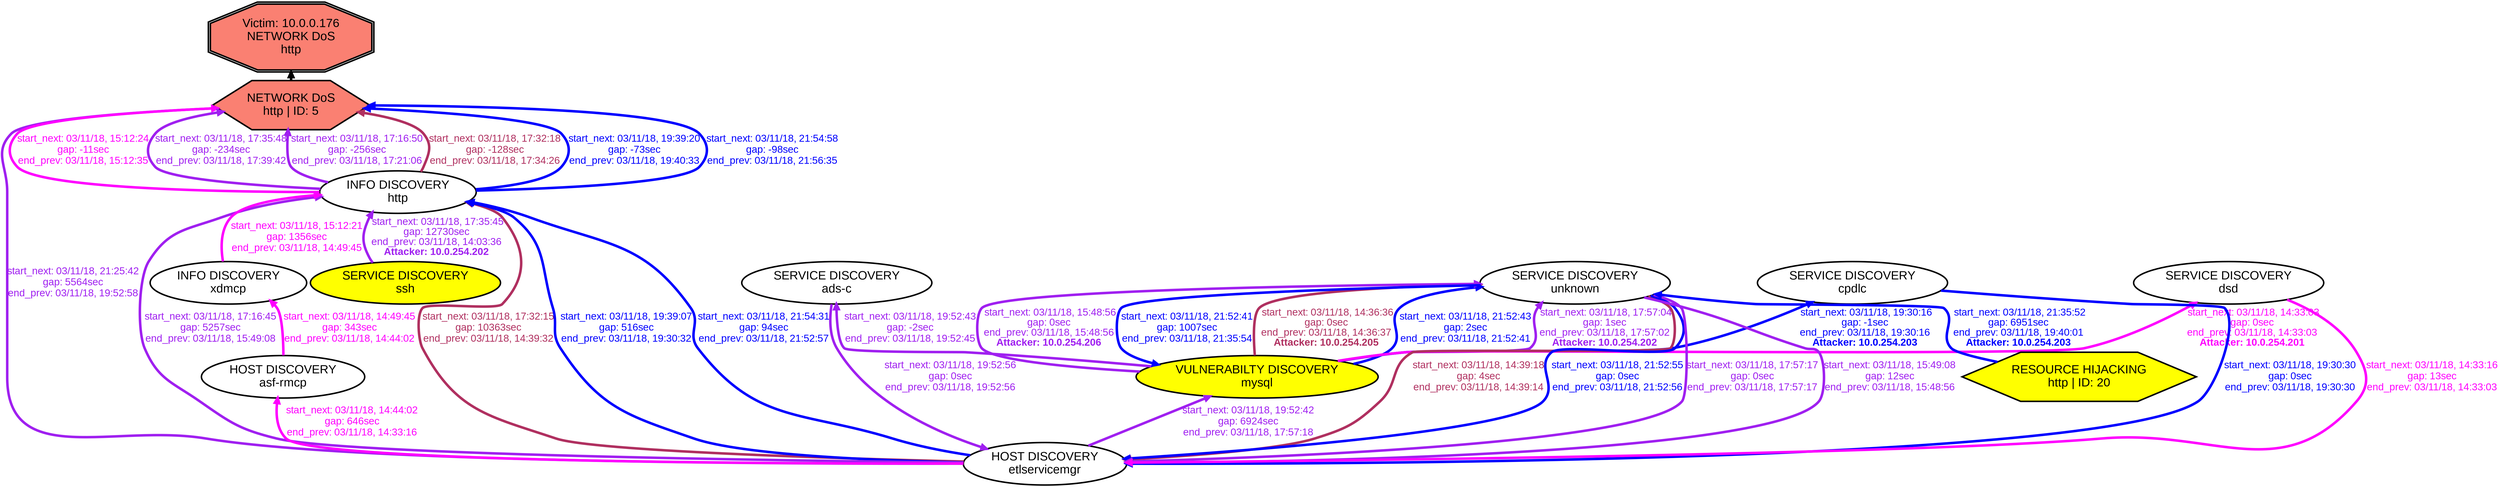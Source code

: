 digraph NETWORKDOShttp {
rankdir="BT"; 
 graph [ nodesep="0.1", ranksep="0.02"] 
 node [ fontname=Arial, fontsize=24,penwidth=3]; 
 edge [ fontname=Arial, fontsize=20,penwidth=5 ];
"Victim: 10.0.0.176
NETWORK DoS
http" [shape=doubleoctagon, style=filled, fillcolor=salmon];
{ rank = max; "Victim: 10.0.0.176
NETWORK DoS
http"}
"NETWORK DoS
http | ID: 5" -> "Victim: 10.0.0.176
NETWORK DoS
http"
"NETWORK DoS
http | ID: 5" [style=filled, fillcolor= salmon]
{ rank=same; "NETWORK DoS
http | ID: 5"}
"VULNERABILTY DISCOVERY
mysql" [style=filled, fillcolor= yellow]
"VULNERABILTY DISCOVERY
mysql" -> "SERVICE DISCOVERY
unknown" [ color=maroon] [label=<<font color="maroon"> start_next: 03/11/18, 14:36:36<br/>gap: 0sec<br/>end_prev: 03/11/18, 14:36:37</font><br/><font color="maroon"><b>Attacker: 10.0.254.205</b></font>>]
"SERVICE DISCOVERY
unknown" -> "HOST DISCOVERY
etlservicemgr" [ label="start_next: 03/11/18, 14:39:18
gap: 4sec
end_prev: 03/11/18, 14:39:14"][ fontcolor="maroon" color=maroon]
"HOST DISCOVERY
etlservicemgr" -> "INFO DISCOVERY
http" [ label="start_next: 03/11/18, 17:32:15
gap: 10363sec
end_prev: 03/11/18, 14:39:32"][ fontcolor="maroon" color=maroon]
"INFO DISCOVERY
http" -> "NETWORK DoS
http | ID: 5" [ label="start_next: 03/11/18, 17:32:18
gap: -128sec
end_prev: 03/11/18, 17:34:26"][ fontcolor="maroon" color=maroon]
"VULNERABILTY DISCOVERY
mysql" [style=filled, fillcolor= yellow]
"VULNERABILTY DISCOVERY
mysql" -> "SERVICE DISCOVERY
cpdlc" [ color=blue] [label=<<font color="blue"> start_next: 03/11/18, 19:30:16<br/>gap: -1sec<br/>end_prev: 03/11/18, 19:30:16</font><br/><font color="blue"><b>Attacker: 10.0.254.203</b></font>>]
"SERVICE DISCOVERY
cpdlc" -> "HOST DISCOVERY
etlservicemgr" [ label="start_next: 03/11/18, 19:30:30
gap: 0sec
end_prev: 03/11/18, 19:30:30"][ fontcolor="blue" color=blue]
"HOST DISCOVERY
etlservicemgr" -> "INFO DISCOVERY
http" [ label="start_next: 03/11/18, 19:39:07
gap: 516sec
end_prev: 03/11/18, 19:30:32"][ fontcolor="blue" color=blue]
"INFO DISCOVERY
http" -> "NETWORK DoS
http | ID: 5" [ label="start_next: 03/11/18, 19:39:20
gap: -73sec
end_prev: 03/11/18, 19:40:33"][ fontcolor="blue" color=blue]
"RESOURCE HIJACKING
http | ID: 20" [style=filled, fillcolor= yellow]
"RESOURCE HIJACKING
http | ID: 20" -> "SERVICE DISCOVERY
unknown" [ color=blue] [label=<<font color="blue"> start_next: 03/11/18, 21:35:52<br/>gap: 6951sec<br/>end_prev: 03/11/18, 19:40:01</font><br/><font color="blue"><b>Attacker: 10.0.254.203</b></font>>]
"SERVICE DISCOVERY
unknown" -> "VULNERABILTY DISCOVERY
mysql" [ label="start_next: 03/11/18, 21:52:41
gap: 1007sec
end_prev: 03/11/18, 21:35:54"][ fontcolor="blue" color=blue]
"VULNERABILTY DISCOVERY
mysql" -> "SERVICE DISCOVERY
unknown" [ label="start_next: 03/11/18, 21:52:43
gap: 2sec
end_prev: 03/11/18, 21:52:41"][ fontcolor="blue" color=blue]
"SERVICE DISCOVERY
unknown" -> "HOST DISCOVERY
etlservicemgr" [ label="start_next: 03/11/18, 21:52:55
gap: 0sec
end_prev: 03/11/18, 21:52:56"][ fontcolor="blue" color=blue]
"HOST DISCOVERY
etlservicemgr" -> "INFO DISCOVERY
http" [ label="start_next: 03/11/18, 21:54:31
gap: 94sec
end_prev: 03/11/18, 21:52:57"][ fontcolor="blue" color=blue]
"INFO DISCOVERY
http" -> "NETWORK DoS
http | ID: 5" [ label="start_next: 03/11/18, 21:54:58
gap: -98sec
end_prev: 03/11/18, 21:56:35"][ fontcolor="blue" color=blue]
"VULNERABILTY DISCOVERY
mysql" [style=filled, fillcolor= yellow]
"VULNERABILTY DISCOVERY
mysql" -> "SERVICE DISCOVERY
dsd" [ color=magenta] [label=<<font color="magenta"> start_next: 03/11/18, 14:33:03<br/>gap: 0sec<br/>end_prev: 03/11/18, 14:33:03</font><br/><font color="magenta"><b>Attacker: 10.0.254.201</b></font>>]
"SERVICE DISCOVERY
dsd" -> "HOST DISCOVERY
etlservicemgr" [ label="start_next: 03/11/18, 14:33:16
gap: 13sec
end_prev: 03/11/18, 14:33:03"][ fontcolor="magenta" color=magenta]
"HOST DISCOVERY
etlservicemgr" -> "HOST DISCOVERY
asf-rmcp" [ label="start_next: 03/11/18, 14:44:02
gap: 646sec
end_prev: 03/11/18, 14:33:16"][ fontcolor="magenta" color=magenta]
"HOST DISCOVERY
asf-rmcp" -> "INFO DISCOVERY
xdmcp" [ label="start_next: 03/11/18, 14:49:45
gap: 343sec
end_prev: 03/11/18, 14:44:02"][ fontcolor="magenta" color=magenta]
"INFO DISCOVERY
xdmcp" -> "INFO DISCOVERY
http" [ label="start_next: 03/11/18, 15:12:21
gap: 1356sec
end_prev: 03/11/18, 14:49:45"][ fontcolor="magenta" color=magenta]
"INFO DISCOVERY
http" -> "NETWORK DoS
http | ID: 5" [ label="start_next: 03/11/18, 15:12:24
gap: -11sec
end_prev: 03/11/18, 15:12:35"][ fontcolor="magenta" color=magenta]
"SERVICE DISCOVERY
ssh" [style=filled, fillcolor= yellow]
"SERVICE DISCOVERY
ssh" -> "INFO DISCOVERY
http" [ color=purple] [label=<<font color="purple"> start_next: 03/11/18, 17:35:45<br/>gap: 12730sec<br/>end_prev: 03/11/18, 14:03:36</font><br/><font color="purple"><b>Attacker: 10.0.254.202</b></font>>]
"INFO DISCOVERY
http" -> "NETWORK DoS
http | ID: 5" [ label="start_next: 03/11/18, 17:35:48
gap: -234sec
end_prev: 03/11/18, 17:39:42"][ fontcolor="purple" color=purple]
"VULNERABILTY DISCOVERY
mysql" [style=filled, fillcolor= yellow]
"VULNERABILTY DISCOVERY
mysql" -> "SERVICE DISCOVERY
unknown" [ color=purple] [label=<<font color="purple"> start_next: 03/11/18, 17:57:04<br/>gap: 1sec<br/>end_prev: 03/11/18, 17:57:02</font><br/><font color="purple"><b>Attacker: 10.0.254.202</b></font>>]
"SERVICE DISCOVERY
unknown" -> "HOST DISCOVERY
etlservicemgr" [ label="start_next: 03/11/18, 17:57:17
gap: 0sec
end_prev: 03/11/18, 17:57:17"][ fontcolor="purple" color=purple]
"HOST DISCOVERY
etlservicemgr" -> "VULNERABILTY DISCOVERY
mysql" [ label="start_next: 03/11/18, 19:52:42
gap: 6924sec
end_prev: 03/11/18, 17:57:18"][ fontcolor="purple" color=purple]
"VULNERABILTY DISCOVERY
mysql" -> "SERVICE DISCOVERY
ads-c" [ label="start_next: 03/11/18, 19:52:43
gap: -2sec
end_prev: 03/11/18, 19:52:45"][ fontcolor="purple" color=purple]
"SERVICE DISCOVERY
ads-c" -> "HOST DISCOVERY
etlservicemgr" [ label="start_next: 03/11/18, 19:52:56
gap: 0sec
end_prev: 03/11/18, 19:52:56"][ fontcolor="purple" color=purple]
"HOST DISCOVERY
etlservicemgr" -> "NETWORK DoS
http | ID: 5" [ label="start_next: 03/11/18, 21:25:42
gap: 5564sec
end_prev: 03/11/18, 19:52:58"][ fontcolor="purple" color=purple]
"VULNERABILTY DISCOVERY
mysql" [style=filled, fillcolor= yellow]
"VULNERABILTY DISCOVERY
mysql" -> "SERVICE DISCOVERY
unknown" [ color=purple] [label=<<font color="purple"> start_next: 03/11/18, 15:48:56<br/>gap: 0sec<br/>end_prev: 03/11/18, 15:48:56</font><br/><font color="purple"><b>Attacker: 10.0.254.206</b></font>>]
"SERVICE DISCOVERY
unknown" -> "HOST DISCOVERY
etlservicemgr" [ label="start_next: 03/11/18, 15:49:08
gap: 12sec
end_prev: 03/11/18, 15:48:56"][ fontcolor="purple" color=purple]
"HOST DISCOVERY
etlservicemgr" -> "INFO DISCOVERY
http" [ label="start_next: 03/11/18, 17:16:45
gap: 5257sec
end_prev: 03/11/18, 15:49:08"][ fontcolor="purple" color=purple]
"INFO DISCOVERY
http" -> "NETWORK DoS
http | ID: 5" [ label="start_next: 03/11/18, 17:16:50
gap: -256sec
end_prev: 03/11/18, 17:21:06"][ fontcolor="purple" color=purple]
"VULNERABILTY DISCOVERY
mysql" [shape=oval]
"VULNERABILTY DISCOVERY
mysql" [tooltip="ET SCAN Suspicious inbound to PostgreSQL port 5432
ET SCAN Suspicious inbound to mySQL port 3306
ET SCAN Suspicious inbound to MSSQL port 1433
ET SCAN Suspicious inbound to Oracle SQL port 1521"]
"SERVICE DISCOVERY
unknown" [shape=oval]
"SERVICE DISCOVERY
unknown" [tooltip="ET SCAN Potential VNC Scan 5800-5820
ET SCAN Potential SSH Scan
GPL ICMP_INFO PING *NIX
ET SCAN Potential VNC Scan 5900-5920
ET SCAN NMAP OS Detection Probe"]
"HOST DISCOVERY
etlservicemgr" [shape=oval]
"HOST DISCOVERY
etlservicemgr" [tooltip="ET SCAN Nmap Scripting Engine User-Agent Detected (Nmap Scripting Engine)
ET SCAN Possible Nmap User-Agent Observed"]
"INFO DISCOVERY
http" [shape=oval]
"INFO DISCOVERY
http" [tooltip="GPL WEB_SERVER viewcode access
GPL WEB_SERVER .htaccess access
GPL WEB_SERVER writeto.cnf access
GPL WEB_SERVER iisadmin access
ET WEB_SERVER PHP Easteregg Information-Disclosure (funny-logo)
ET WEB_SPECIFIC_APPS Request to Wordpress W3TC Plug-in dbcache Directory
GPL WEB_SERVER services.cnf access
ET WEB_SERVER PHP Easteregg Information-Disclosure (zend-logo)
GPL EXPLOIT unicode directory traversal attempt
ET WEB_SERVER PHP Easteregg Information-Disclosure (php-logo)
GPL WEB_SERVER service.cnf access
GPL EXPLOIT iisadmpwd attempt
ET WEB_SERVER PHP SESSION SuperGlobal in URI
GPL WEB_SERVER /~root access
GPL WEB_SERVER authors.pwd access
ET WEB_SERVER PHP ENV SuperGlobal in URI
GPL EXPLOIT .cnf access
GPL WEB_SERVER .htpasswd access
ET POLICY Proxy TRACE Request - inbound
GPL WEB_SERVER global.asa access
ET WEB_SERVER PHP SERVER SuperGlobal in URI
GPL EXPLOIT fpcount access
GPL WEB_SERVER globals.pl access
GPL WEB_SERVER service.pwd
GPL EXPLOIT ISAPI .idq attempt
ET WEB_SERVER PHP Easteregg Information-Disclosure (phpinfo)
GPL WEB_SERVER printenv access
GPL WEB_SERVER author.exe access
GPL EXPLOIT iissamples access
GPL EXPLOIT .htr access
ET WEB_SERVER PHP REQUEST SuperGlobal in URI"]
"NETWORK DoS
http | ID: 5" [shape=hexagon]
"NETWORK DoS
http | ID: 5" [tooltip="ET WEB_SERVER Possible Cherokee Web Server GET AUX Request Denial Of Service Attempt"]
"SERVICE DISCOVERY
cpdlc" [shape=oval]
"SERVICE DISCOVERY
cpdlc" [tooltip="ET SCAN Potential VNC Scan 5900-5920
ET SCAN Potential VNC Scan 5800-5820
ET SCAN Potential SSH Scan"]
"RESOURCE HIJACKING
http | ID: 20" [shape=hexagon]
"RESOURCE HIJACKING
http | ID: 20" [tooltip="GPL WEB_SERVER Oracle Java Process Manager access"]
"SERVICE DISCOVERY
dsd" [shape=oval]
"SERVICE DISCOVERY
dsd" [tooltip="ET SCAN Potential VNC Scan 5900-5920"]
"HOST DISCOVERY
asf-rmcp" [shape=oval]
"HOST DISCOVERY
asf-rmcp" [tooltip="ETPRO SCAN IPMI Get Authentication Request (null seq number - null sessionID)"]
"INFO DISCOVERY
xdmcp" [shape=oval]
"INFO DISCOVERY
xdmcp" [tooltip="GPL RPC xdmcp info query"]
"SERVICE DISCOVERY
ssh" [shape=oval]
"SERVICE DISCOVERY
ssh" [tooltip="ET SCAN Potential SSH Scan"]
"SERVICE DISCOVERY
ads-c" [shape=oval]
"SERVICE DISCOVERY
ads-c" [tooltip="ET SCAN Potential VNC Scan 5900-5920
ET SCAN Potential VNC Scan 5800-5820
ET SCAN Potential SSH Scan"]
}
